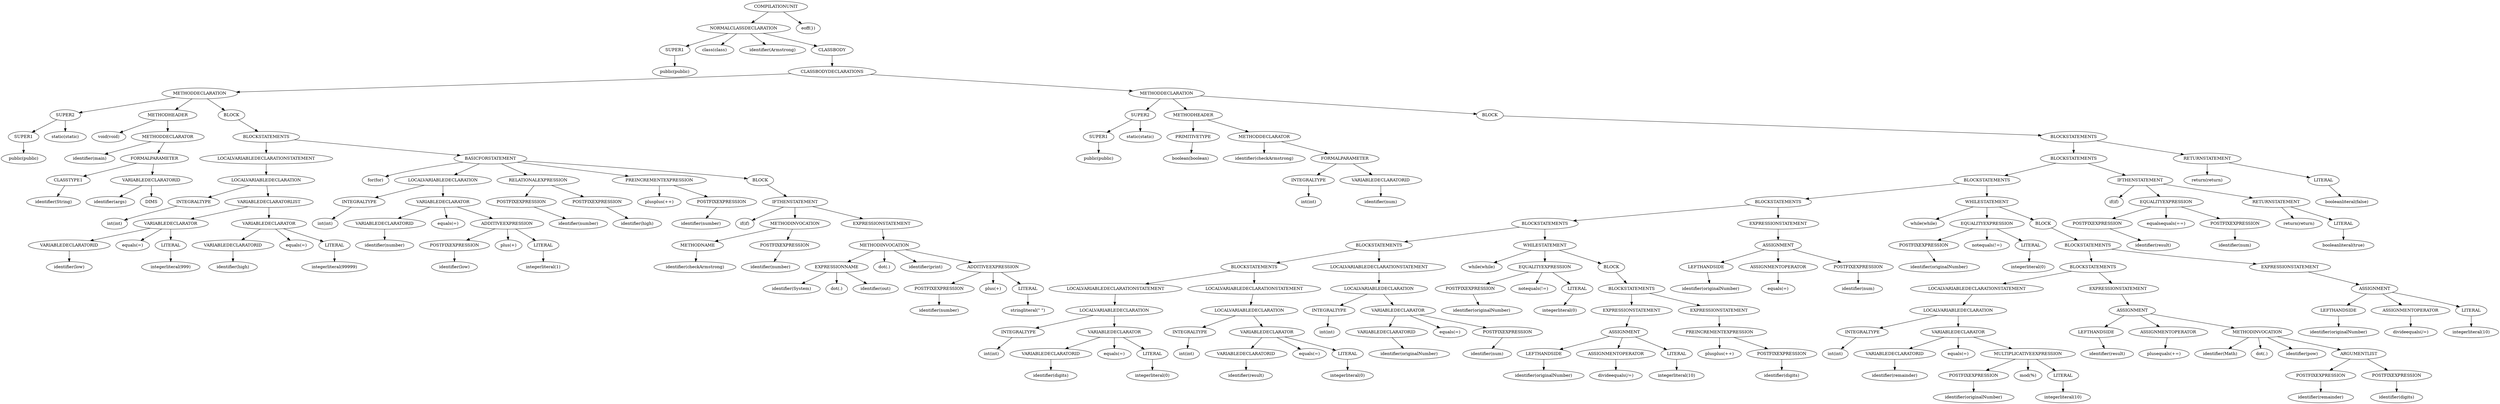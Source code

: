 digraph ASTVisual {
 ordering = out ;
10 [ label="SUPER1"]
20 [ label="public(public)"]
30 [ label="SUPER1"]
40 [ label="public(public)"]
50 [ label="SUPER2"]
60 [ label="static(static)"]
70 [ label="CLASSTYPE1"]
80 [ label="identifier(String)"]
90 [ label="DIMS"]
100 [ label="VARIABLEDECLARATORID"]
110 [ label="identifier(args)"]
120 [ label="FORMALPARAMETER"]
130 [ label="METHODDECLARATOR"]
140 [ label="identifier(main)"]
150 [ label="METHODHEADER"]
160 [ label="void(void)"]
170 [ label="INTEGRALTYPE"]
180 [ label="int(int)"]
190 [ label="VARIABLEDECLARATORID"]
200 [ label="identifier(low)"]
210 [ label="LITERAL"]
220 [ label="integerliteral(999)"]
230 [ label="VARIABLEDECLARATOR"]
240 [ label="equals(=)"]
250 [ label="VARIABLEDECLARATORID"]
260 [ label="identifier(high)"]
270 [ label="LITERAL"]
280 [ label="integerliteral(99999)"]
290 [ label="VARIABLEDECLARATOR"]
300 [ label="equals(=)"]
310 [ label="VARIABLEDECLARATORLIST"]
320 [ label="LOCALVARIABLEDECLARATION"]
330 [ label="LOCALVARIABLEDECLARATIONSTATEMENT"]
340 [ label="INTEGRALTYPE"]
350 [ label="int(int)"]
360 [ label="VARIABLEDECLARATORID"]
370 [ label="identifier(number)"]
380 [ label="POSTFIXEXPRESSION"]
390 [ label="identifier(low)"]
400 [ label="LITERAL"]
410 [ label="integerliteral(1)"]
420 [ label="ADDITIVEEXPRESSION"]
430 [ label="plus(+)"]
440 [ label="VARIABLEDECLARATOR"]
450 [ label="equals(=)"]
460 [ label="LOCALVARIABLEDECLARATION"]
470 [ label="POSTFIXEXPRESSION"]
480 [ label="identifier(number)"]
490 [ label="POSTFIXEXPRESSION"]
500 [ label="identifier(high)"]
510 [ label="RELATIONALEXPRESSION"]
520 [ label="POSTFIXEXPRESSION"]
530 [ label="identifier(number)"]
540 [ label="PREINCREMENTEXPRESSION"]
550 [ label="plusplus(++)"]
560 [ label="METHODNAME"]
570 [ label="identifier(checkArmstrong)"]
580 [ label="POSTFIXEXPRESSION"]
590 [ label="identifier(number)"]
600 [ label="METHODINVOCATION"]
610 [ label="EXPRESSIONNAME"]
620 [ label="identifier(System)"]
630 [ label="dot(.)"]
640 [ label="identifier(out)"]
650 [ label="POSTFIXEXPRESSION"]
660 [ label="identifier(number)"]
670 [ label="LITERAL"]
680 [ label="stringliteral(\" \")"]
690 [ label="ADDITIVEEXPRESSION"]
700 [ label="plus(+)"]
710 [ label="METHODINVOCATION"]
720 [ label="dot(.)"]
730 [ label="identifier(print)"]
740 [ label="EXPRESSIONSTATEMENT"]
750 [ label="IFTHENSTATEMENT"]
760 [ label="if(if)"]
770 [ label="BLOCK"]
780 [ label="BASICFORSTATEMENT"]
790 [ label="for(for)"]
800 [ label="BLOCKSTATEMENTS"]
810 [ label="BLOCK"]
820 [ label="METHODDECLARATION"]
830 [ label="SUPER1"]
840 [ label="public(public)"]
850 [ label="SUPER2"]
860 [ label="static(static)"]
870 [ label="PRIMITIVETYPE"]
880 [ label="boolean(boolean)"]
890 [ label="INTEGRALTYPE"]
900 [ label="int(int)"]
910 [ label="VARIABLEDECLARATORID"]
920 [ label="identifier(num)"]
930 [ label="FORMALPARAMETER"]
940 [ label="METHODDECLARATOR"]
950 [ label="identifier(checkArmstrong)"]
960 [ label="METHODHEADER"]
970 [ label="INTEGRALTYPE"]
980 [ label="int(int)"]
990 [ label="VARIABLEDECLARATORID"]
1000 [ label="identifier(digits)"]
1010 [ label="LITERAL"]
1020 [ label="integerliteral(0)"]
1030 [ label="VARIABLEDECLARATOR"]
1040 [ label="equals(=)"]
1050 [ label="LOCALVARIABLEDECLARATION"]
1060 [ label="LOCALVARIABLEDECLARATIONSTATEMENT"]
1070 [ label="INTEGRALTYPE"]
1080 [ label="int(int)"]
1090 [ label="VARIABLEDECLARATORID"]
1100 [ label="identifier(result)"]
1110 [ label="LITERAL"]
1120 [ label="integerliteral(0)"]
1130 [ label="VARIABLEDECLARATOR"]
1140 [ label="equals(=)"]
1150 [ label="LOCALVARIABLEDECLARATION"]
1160 [ label="LOCALVARIABLEDECLARATIONSTATEMENT"]
1170 [ label="BLOCKSTATEMENTS"]
1180 [ label="INTEGRALTYPE"]
1190 [ label="int(int)"]
1200 [ label="VARIABLEDECLARATORID"]
1210 [ label="identifier(originalNumber)"]
1220 [ label="POSTFIXEXPRESSION"]
1230 [ label="identifier(num)"]
1240 [ label="VARIABLEDECLARATOR"]
1250 [ label="equals(=)"]
1260 [ label="LOCALVARIABLEDECLARATION"]
1270 [ label="LOCALVARIABLEDECLARATIONSTATEMENT"]
1280 [ label="BLOCKSTATEMENTS"]
1290 [ label="POSTFIXEXPRESSION"]
1300 [ label="identifier(originalNumber)"]
1310 [ label="LITERAL"]
1320 [ label="integerliteral(0)"]
1330 [ label="EQUALITYEXPRESSION"]
1340 [ label="notequals(!=)"]
1350 [ label="LEFTHANDSIDE"]
1360 [ label="identifier(originalNumber)"]
1370 [ label="ASSIGNMENTOPERATOR"]
1380 [ label="divideequals(/=)"]
1390 [ label="LITERAL"]
1400 [ label="integerliteral(10)"]
1410 [ label="ASSIGNMENT"]
1420 [ label="EXPRESSIONSTATEMENT"]
1430 [ label="POSTFIXEXPRESSION"]
1440 [ label="identifier(digits)"]
1450 [ label="PREINCREMENTEXPRESSION"]
1460 [ label="plusplus(++)"]
1470 [ label="EXPRESSIONSTATEMENT"]
1480 [ label="BLOCKSTATEMENTS"]
1490 [ label="BLOCK"]
1500 [ label="WHILESTATEMENT"]
1510 [ label="while(while)"]
1520 [ label="BLOCKSTATEMENTS"]
1530 [ label="LEFTHANDSIDE"]
1540 [ label="identifier(originalNumber)"]
1550 [ label="ASSIGNMENTOPERATOR"]
1560 [ label="equals(=)"]
1570 [ label="POSTFIXEXPRESSION"]
1580 [ label="identifier(num)"]
1590 [ label="ASSIGNMENT"]
1600 [ label="EXPRESSIONSTATEMENT"]
1610 [ label="BLOCKSTATEMENTS"]
1620 [ label="POSTFIXEXPRESSION"]
1630 [ label="identifier(originalNumber)"]
1640 [ label="LITERAL"]
1650 [ label="integerliteral(0)"]
1660 [ label="EQUALITYEXPRESSION"]
1670 [ label="notequals(!=)"]
1680 [ label="INTEGRALTYPE"]
1690 [ label="int(int)"]
1700 [ label="VARIABLEDECLARATORID"]
1710 [ label="identifier(remainder)"]
1720 [ label="POSTFIXEXPRESSION"]
1730 [ label="identifier(originalNumber)"]
1740 [ label="LITERAL"]
1750 [ label="integerliteral(10)"]
1760 [ label="MULTIPLICATIVEEXPRESSION"]
1770 [ label="mod(%)"]
1780 [ label="VARIABLEDECLARATOR"]
1790 [ label="equals(=)"]
1800 [ label="LOCALVARIABLEDECLARATION"]
1810 [ label="LOCALVARIABLEDECLARATIONSTATEMENT"]
1820 [ label="LEFTHANDSIDE"]
1830 [ label="identifier(result)"]
1840 [ label="ASSIGNMENTOPERATOR"]
1850 [ label="plusequals(+=)"]
1860 [ label="POSTFIXEXPRESSION"]
1870 [ label="identifier(remainder)"]
1880 [ label="POSTFIXEXPRESSION"]
1890 [ label="identifier(digits)"]
1900 [ label="ARGUMENTLIST"]
1910 [ label="METHODINVOCATION"]
1920 [ label="identifier(Math)"]
1930 [ label="dot(.)"]
1940 [ label="identifier(pow)"]
1950 [ label="ASSIGNMENT"]
1960 [ label="EXPRESSIONSTATEMENT"]
1970 [ label="BLOCKSTATEMENTS"]
1980 [ label="LEFTHANDSIDE"]
1990 [ label="identifier(originalNumber)"]
2000 [ label="ASSIGNMENTOPERATOR"]
2010 [ label="divideequals(/=)"]
2020 [ label="LITERAL"]
2030 [ label="integerliteral(10)"]
2040 [ label="ASSIGNMENT"]
2050 [ label="EXPRESSIONSTATEMENT"]
2060 [ label="BLOCKSTATEMENTS"]
2070 [ label="BLOCK"]
2080 [ label="WHILESTATEMENT"]
2090 [ label="while(while)"]
2100 [ label="BLOCKSTATEMENTS"]
2110 [ label="POSTFIXEXPRESSION"]
2120 [ label="identifier(result)"]
2130 [ label="POSTFIXEXPRESSION"]
2140 [ label="identifier(num)"]
2150 [ label="EQUALITYEXPRESSION"]
2160 [ label="equalsequals(==)"]
2170 [ label="LITERAL"]
2180 [ label="booleanliteral(true)"]
2190 [ label="RETURNSTATEMENT"]
2200 [ label="return(return)"]
2210 [ label="IFTHENSTATEMENT"]
2220 [ label="if(if)"]
2230 [ label="BLOCKSTATEMENTS"]
2240 [ label="LITERAL"]
2250 [ label="booleanliteral(false)"]
2260 [ label="RETURNSTATEMENT"]
2270 [ label="return(return)"]
2280 [ label="BLOCKSTATEMENTS"]
2290 [ label="BLOCK"]
2300 [ label="METHODDECLARATION"]
2310 [ label="CLASSBODYDECLARATIONS"]
2320 [ label="CLASSBODY"]
2330 [ label="NORMALCLASSDECLARATION"]
2340 [ label="class(class)"]
2350 [ label="identifier(Armstrong)"]
2360 [ label="COMPILATIONUNIT"]
2370 [ label="eoff(})"]
10 -> 20[ label=""]
30 -> 40[ label=""]
50 -> 30[ label=""]
50 -> 60[ label=""]
70 -> 80[ label=""]
100 -> 110[ label=""]
100 -> 90[ label=""]
120 -> 70[ label=""]
120 -> 100[ label=""]
130 -> 140[ label=""]
130 -> 120[ label=""]
150 -> 160[ label=""]
150 -> 130[ label=""]
170 -> 180[ label=""]
190 -> 200[ label=""]
210 -> 220[ label=""]
230 -> 190[ label=""]
230 -> 240[ label=""]
230 -> 210[ label=""]
250 -> 260[ label=""]
270 -> 280[ label=""]
290 -> 250[ label=""]
290 -> 300[ label=""]
290 -> 270[ label=""]
310 -> 230[ label=""]
310 -> 290[ label=""]
320 -> 170[ label=""]
320 -> 310[ label=""]
330 -> 320[ label=""]
340 -> 350[ label=""]
360 -> 370[ label=""]
380 -> 390[ label=""]
400 -> 410[ label=""]
420 -> 380[ label=""]
420 -> 430[ label=""]
420 -> 400[ label=""]
440 -> 360[ label=""]
440 -> 450[ label=""]
440 -> 420[ label=""]
460 -> 340[ label=""]
460 -> 440[ label=""]
470 -> 480[ label=""]
490 -> 500[ label=""]
510 -> 470[ label=""]
510 -> 490[ label=""]
520 -> 530[ label=""]
540 -> 550[ label=""]
540 -> 520[ label=""]
560 -> 570[ label=""]
580 -> 590[ label=""]
600 -> 560[ label=""]
600 -> 580[ label=""]
610 -> 620[ label=""]
610 -> 630[ label=""]
610 -> 640[ label=""]
650 -> 660[ label=""]
670 -> 680[ label=""]
690 -> 650[ label=""]
690 -> 700[ label=""]
690 -> 670[ label=""]
710 -> 610[ label=""]
710 -> 720[ label=""]
710 -> 730[ label=""]
710 -> 690[ label=""]
740 -> 710[ label=""]
750 -> 760[ label=""]
750 -> 600[ label=""]
750 -> 740[ label=""]
770 -> 750[ label=""]
780 -> 790[ label=""]
780 -> 460[ label=""]
780 -> 510[ label=""]
780 -> 540[ label=""]
780 -> 770[ label=""]
800 -> 330[ label=""]
800 -> 780[ label=""]
810 -> 800[ label=""]
820 -> 50[ label=""]
820 -> 150[ label=""]
820 -> 810[ label=""]
830 -> 840[ label=""]
850 -> 830[ label=""]
850 -> 860[ label=""]
870 -> 880[ label=""]
890 -> 900[ label=""]
910 -> 920[ label=""]
930 -> 890[ label=""]
930 -> 910[ label=""]
940 -> 950[ label=""]
940 -> 930[ label=""]
960 -> 870[ label=""]
960 -> 940[ label=""]
970 -> 980[ label=""]
990 -> 1000[ label=""]
1010 -> 1020[ label=""]
1030 -> 990[ label=""]
1030 -> 1040[ label=""]
1030 -> 1010[ label=""]
1050 -> 970[ label=""]
1050 -> 1030[ label=""]
1060 -> 1050[ label=""]
1070 -> 1080[ label=""]
1090 -> 1100[ label=""]
1110 -> 1120[ label=""]
1130 -> 1090[ label=""]
1130 -> 1140[ label=""]
1130 -> 1110[ label=""]
1150 -> 1070[ label=""]
1150 -> 1130[ label=""]
1160 -> 1150[ label=""]
1170 -> 1060[ label=""]
1170 -> 1160[ label=""]
1180 -> 1190[ label=""]
1200 -> 1210[ label=""]
1220 -> 1230[ label=""]
1240 -> 1200[ label=""]
1240 -> 1250[ label=""]
1240 -> 1220[ label=""]
1260 -> 1180[ label=""]
1260 -> 1240[ label=""]
1270 -> 1260[ label=""]
1280 -> 1170[ label=""]
1280 -> 1270[ label=""]
1290 -> 1300[ label=""]
1310 -> 1320[ label=""]
1330 -> 1290[ label=""]
1330 -> 1340[ label=""]
1330 -> 1310[ label=""]
1350 -> 1360[ label=""]
1370 -> 1380[ label=""]
1390 -> 1400[ label=""]
1410 -> 1350[ label=""]
1410 -> 1370[ label=""]
1410 -> 1390[ label=""]
1420 -> 1410[ label=""]
1430 -> 1440[ label=""]
1450 -> 1460[ label=""]
1450 -> 1430[ label=""]
1470 -> 1450[ label=""]
1480 -> 1420[ label=""]
1480 -> 1470[ label=""]
1490 -> 1480[ label=""]
1500 -> 1510[ label=""]
1500 -> 1330[ label=""]
1500 -> 1490[ label=""]
1520 -> 1280[ label=""]
1520 -> 1500[ label=""]
1530 -> 1540[ label=""]
1550 -> 1560[ label=""]
1570 -> 1580[ label=""]
1590 -> 1530[ label=""]
1590 -> 1550[ label=""]
1590 -> 1570[ label=""]
1600 -> 1590[ label=""]
1610 -> 1520[ label=""]
1610 -> 1600[ label=""]
1620 -> 1630[ label=""]
1640 -> 1650[ label=""]
1660 -> 1620[ label=""]
1660 -> 1670[ label=""]
1660 -> 1640[ label=""]
1680 -> 1690[ label=""]
1700 -> 1710[ label=""]
1720 -> 1730[ label=""]
1740 -> 1750[ label=""]
1760 -> 1720[ label=""]
1760 -> 1770[ label=""]
1760 -> 1740[ label=""]
1780 -> 1700[ label=""]
1780 -> 1790[ label=""]
1780 -> 1760[ label=""]
1800 -> 1680[ label=""]
1800 -> 1780[ label=""]
1810 -> 1800[ label=""]
1820 -> 1830[ label=""]
1840 -> 1850[ label=""]
1860 -> 1870[ label=""]
1880 -> 1890[ label=""]
1900 -> 1860[ label=""]
1900 -> 1880[ label=""]
1910 -> 1920[ label=""]
1910 -> 1930[ label=""]
1910 -> 1940[ label=""]
1910 -> 1900[ label=""]
1950 -> 1820[ label=""]
1950 -> 1840[ label=""]
1950 -> 1910[ label=""]
1960 -> 1950[ label=""]
1970 -> 1810[ label=""]
1970 -> 1960[ label=""]
1980 -> 1990[ label=""]
2000 -> 2010[ label=""]
2020 -> 2030[ label=""]
2040 -> 1980[ label=""]
2040 -> 2000[ label=""]
2040 -> 2020[ label=""]
2050 -> 2040[ label=""]
2060 -> 1970[ label=""]
2060 -> 2050[ label=""]
2070 -> 2060[ label=""]
2080 -> 2090[ label=""]
2080 -> 1660[ label=""]
2080 -> 2070[ label=""]
2100 -> 1610[ label=""]
2100 -> 2080[ label=""]
2110 -> 2120[ label=""]
2130 -> 2140[ label=""]
2150 -> 2110[ label=""]
2150 -> 2160[ label=""]
2150 -> 2130[ label=""]
2170 -> 2180[ label=""]
2190 -> 2200[ label=""]
2190 -> 2170[ label=""]
2210 -> 2220[ label=""]
2210 -> 2150[ label=""]
2210 -> 2190[ label=""]
2230 -> 2100[ label=""]
2230 -> 2210[ label=""]
2240 -> 2250[ label=""]
2260 -> 2270[ label=""]
2260 -> 2240[ label=""]
2280 -> 2230[ label=""]
2280 -> 2260[ label=""]
2290 -> 2280[ label=""]
2300 -> 850[ label=""]
2300 -> 960[ label=""]
2300 -> 2290[ label=""]
2310 -> 820[ label=""]
2310 -> 2300[ label=""]
2320 -> 2310[ label=""]
2330 -> 10[ label=""]
2330 -> 2340[ label=""]
2330 -> 2350[ label=""]
2330 -> 2320[ label=""]
2360 -> 2330[ label=""]
2360 -> 2370[ label=""]
  }
